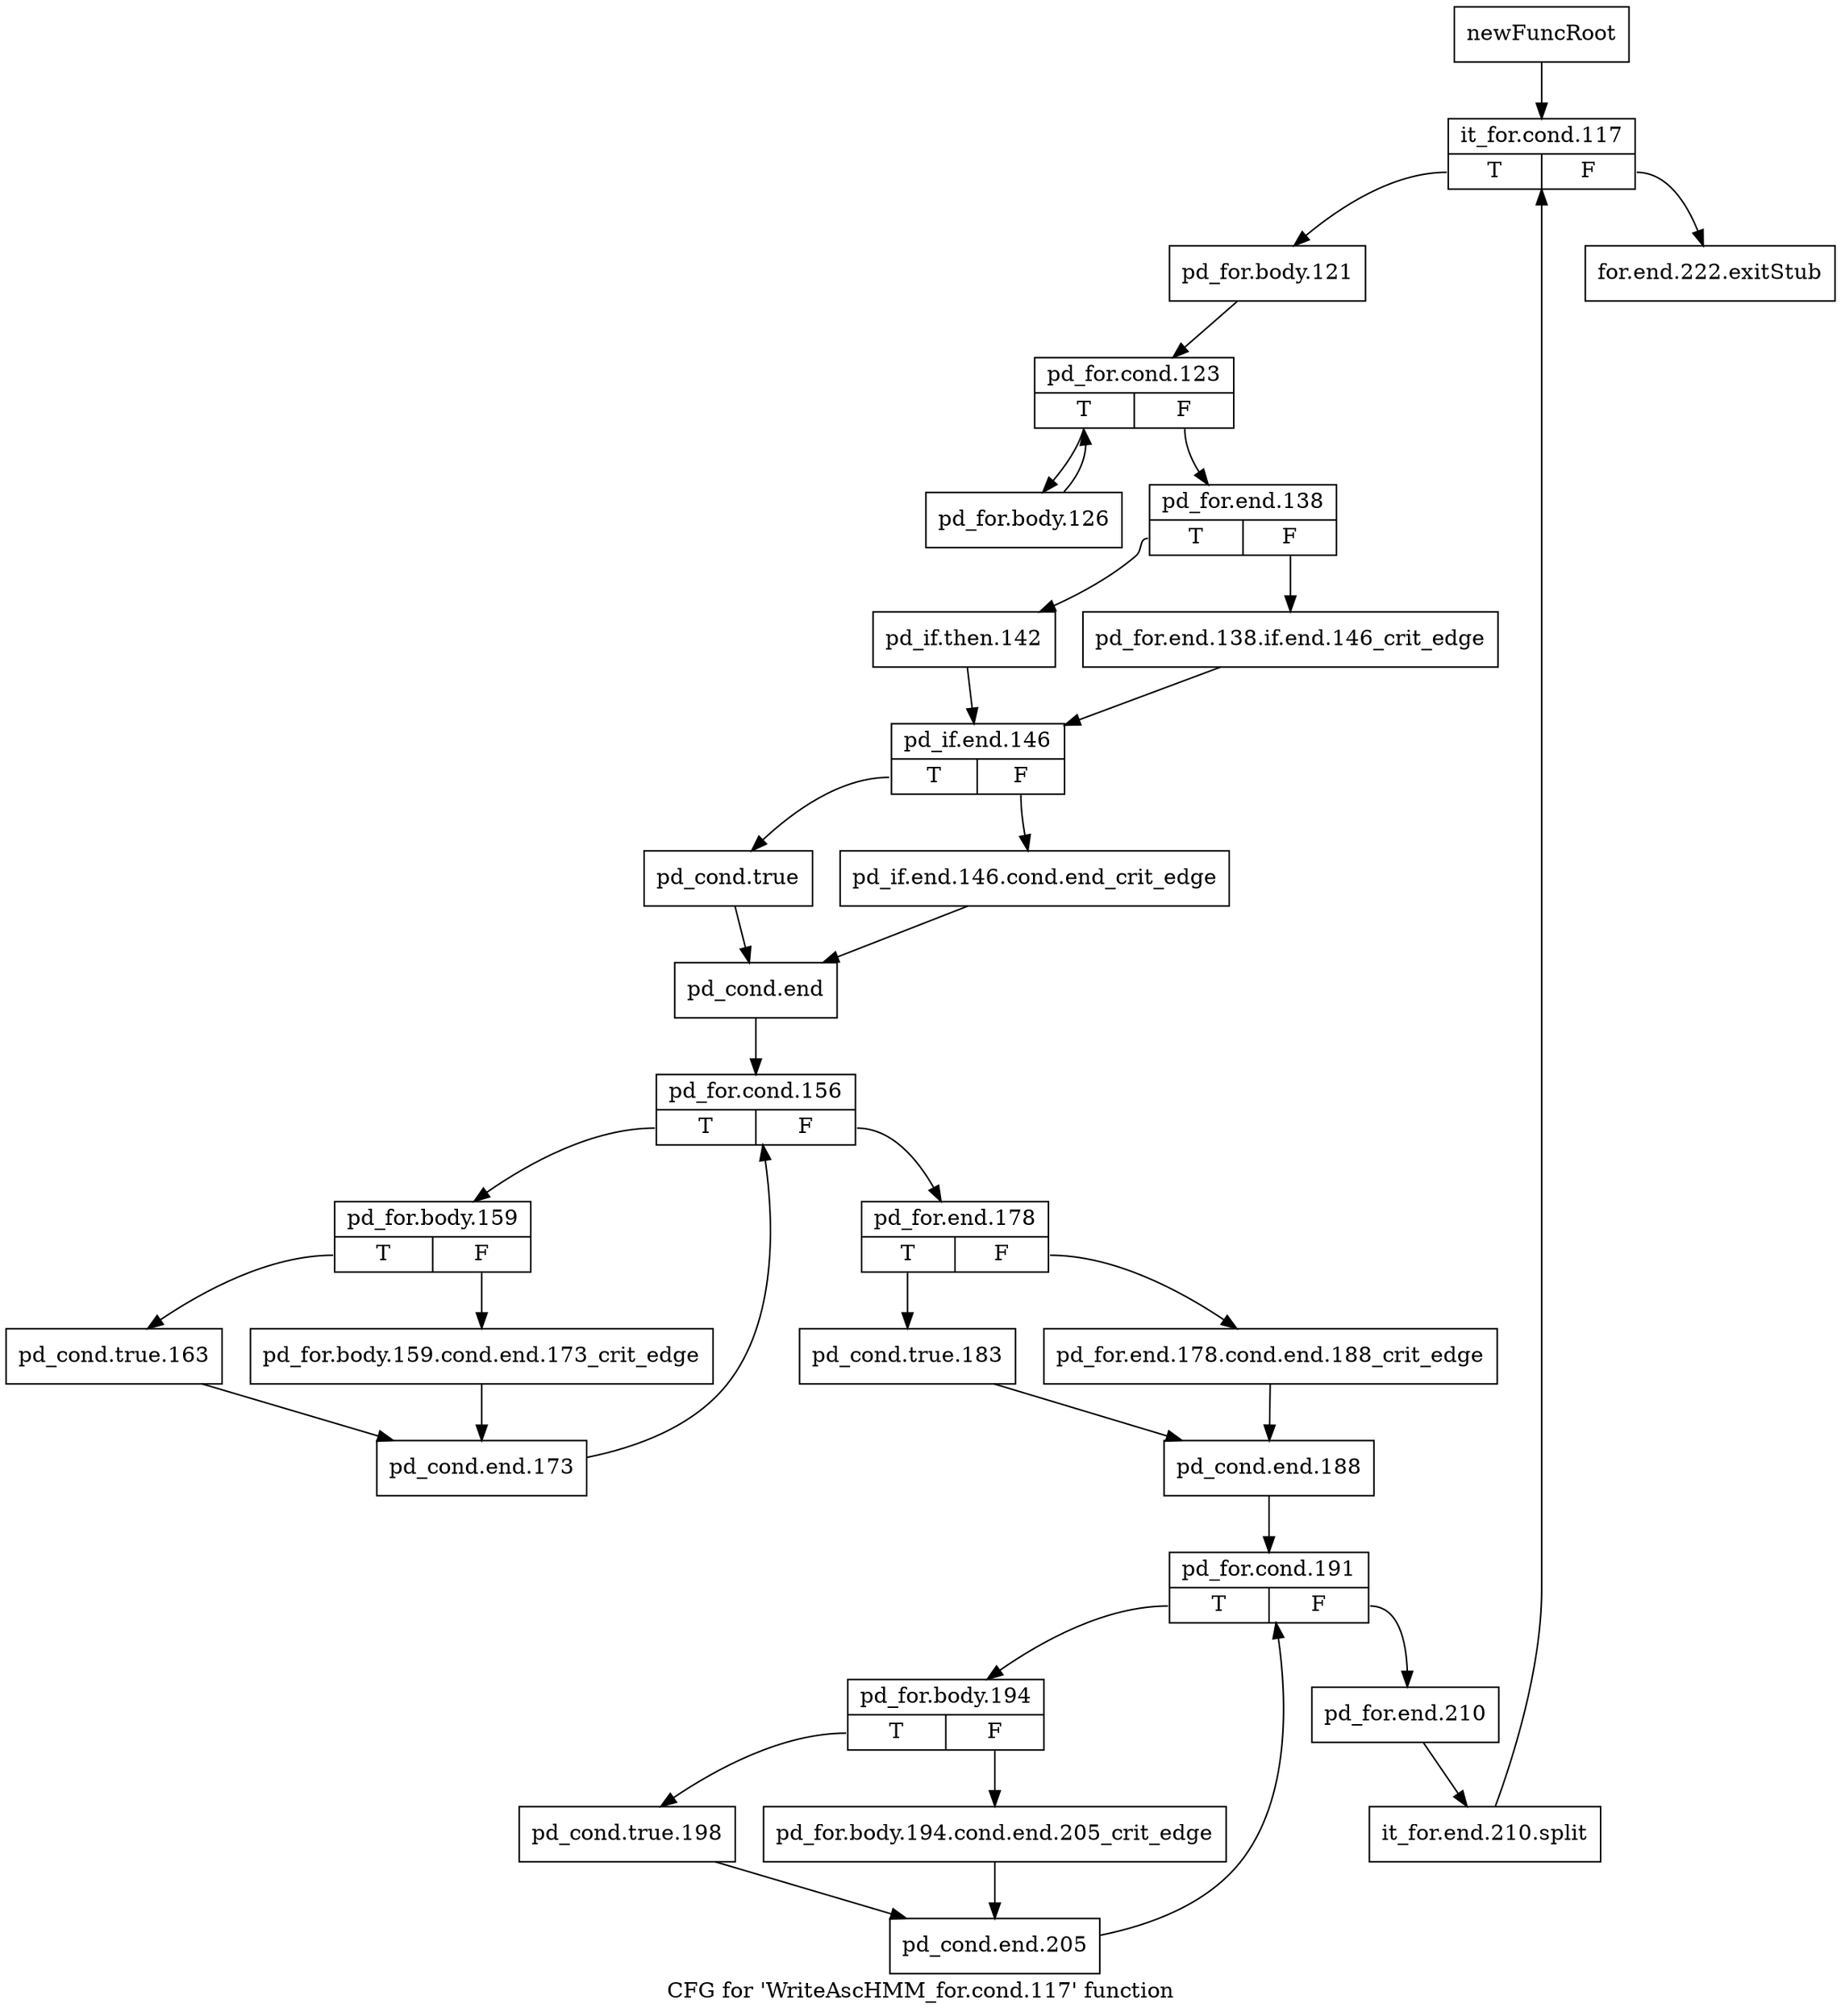digraph "CFG for 'WriteAscHMM_for.cond.117' function" {
	label="CFG for 'WriteAscHMM_for.cond.117' function";

	Node0x30baa90 [shape=record,label="{newFuncRoot}"];
	Node0x30baa90 -> Node0x30bab30;
	Node0x30baae0 [shape=record,label="{for.end.222.exitStub}"];
	Node0x30bab30 [shape=record,label="{it_for.cond.117|{<s0>T|<s1>F}}"];
	Node0x30bab30:s0 -> Node0x30bab80;
	Node0x30bab30:s1 -> Node0x30baae0;
	Node0x30bab80 [shape=record,label="{pd_for.body.121}"];
	Node0x30bab80 -> Node0x30babd0;
	Node0x30babd0 [shape=record,label="{pd_for.cond.123|{<s0>T|<s1>F}}"];
	Node0x30babd0:s0 -> Node0x30bb300;
	Node0x30babd0:s1 -> Node0x30bac20;
	Node0x30bac20 [shape=record,label="{pd_for.end.138|{<s0>T|<s1>F}}"];
	Node0x30bac20:s0 -> Node0x30bacc0;
	Node0x30bac20:s1 -> Node0x30bac70;
	Node0x30bac70 [shape=record,label="{pd_for.end.138.if.end.146_crit_edge}"];
	Node0x30bac70 -> Node0x30bad10;
	Node0x30bacc0 [shape=record,label="{pd_if.then.142}"];
	Node0x30bacc0 -> Node0x30bad10;
	Node0x30bad10 [shape=record,label="{pd_if.end.146|{<s0>T|<s1>F}}"];
	Node0x30bad10:s0 -> Node0x30badb0;
	Node0x30bad10:s1 -> Node0x30bad60;
	Node0x30bad60 [shape=record,label="{pd_if.end.146.cond.end_crit_edge}"];
	Node0x30bad60 -> Node0x30bae00;
	Node0x30badb0 [shape=record,label="{pd_cond.true}"];
	Node0x30badb0 -> Node0x30bae00;
	Node0x30bae00 [shape=record,label="{pd_cond.end}"];
	Node0x30bae00 -> Node0x30bae50;
	Node0x30bae50 [shape=record,label="{pd_for.cond.156|{<s0>T|<s1>F}}"];
	Node0x30bae50:s0 -> Node0x30bb1c0;
	Node0x30bae50:s1 -> Node0x30baea0;
	Node0x30baea0 [shape=record,label="{pd_for.end.178|{<s0>T|<s1>F}}"];
	Node0x30baea0:s0 -> Node0x30baf40;
	Node0x30baea0:s1 -> Node0x30baef0;
	Node0x30baef0 [shape=record,label="{pd_for.end.178.cond.end.188_crit_edge}"];
	Node0x30baef0 -> Node0x30baf90;
	Node0x30baf40 [shape=record,label="{pd_cond.true.183}"];
	Node0x30baf40 -> Node0x30baf90;
	Node0x30baf90 [shape=record,label="{pd_cond.end.188}"];
	Node0x30baf90 -> Node0x30bafe0;
	Node0x30bafe0 [shape=record,label="{pd_for.cond.191|{<s0>T|<s1>F}}"];
	Node0x30bafe0:s0 -> Node0x30bb080;
	Node0x30bafe0:s1 -> Node0x30bb030;
	Node0x30bb030 [shape=record,label="{pd_for.end.210}"];
	Node0x30bb030 -> Node0x37a5de0;
	Node0x37a5de0 [shape=record,label="{it_for.end.210.split}"];
	Node0x37a5de0 -> Node0x30bab30;
	Node0x30bb080 [shape=record,label="{pd_for.body.194|{<s0>T|<s1>F}}"];
	Node0x30bb080:s0 -> Node0x30bb120;
	Node0x30bb080:s1 -> Node0x30bb0d0;
	Node0x30bb0d0 [shape=record,label="{pd_for.body.194.cond.end.205_crit_edge}"];
	Node0x30bb0d0 -> Node0x30bb170;
	Node0x30bb120 [shape=record,label="{pd_cond.true.198}"];
	Node0x30bb120 -> Node0x30bb170;
	Node0x30bb170 [shape=record,label="{pd_cond.end.205}"];
	Node0x30bb170 -> Node0x30bafe0;
	Node0x30bb1c0 [shape=record,label="{pd_for.body.159|{<s0>T|<s1>F}}"];
	Node0x30bb1c0:s0 -> Node0x30bb260;
	Node0x30bb1c0:s1 -> Node0x30bb210;
	Node0x30bb210 [shape=record,label="{pd_for.body.159.cond.end.173_crit_edge}"];
	Node0x30bb210 -> Node0x30bb2b0;
	Node0x30bb260 [shape=record,label="{pd_cond.true.163}"];
	Node0x30bb260 -> Node0x30bb2b0;
	Node0x30bb2b0 [shape=record,label="{pd_cond.end.173}"];
	Node0x30bb2b0 -> Node0x30bae50;
	Node0x30bb300 [shape=record,label="{pd_for.body.126}"];
	Node0x30bb300 -> Node0x30babd0;
}
